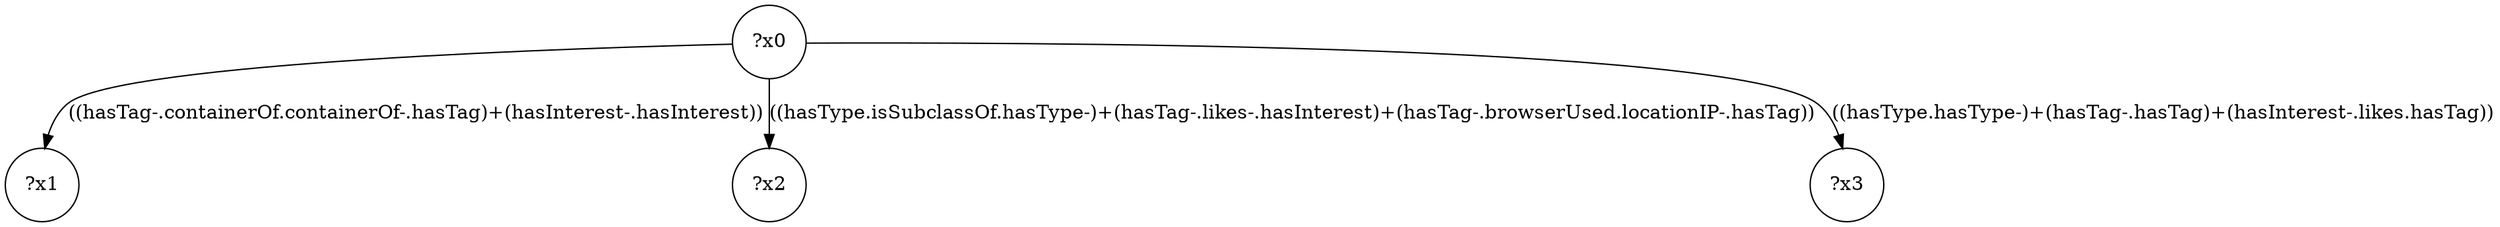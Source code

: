 digraph g {
	x0 [shape=circle, label="?x0"];
	x1 [shape=circle, label="?x1"];
	x0 -> x1 [label="((hasTag-.containerOf.containerOf-.hasTag)+(hasInterest-.hasInterest))"];
	x2 [shape=circle, label="?x2"];
	x0 -> x2 [label="((hasType.isSubclassOf.hasType-)+(hasTag-.likes-.hasInterest)+(hasTag-.browserUsed.locationIP-.hasTag))"];
	x3 [shape=circle, label="?x3"];
	x0 -> x3 [label="((hasType.hasType-)+(hasTag-.hasTag)+(hasInterest-.likes.hasTag))"];
}
